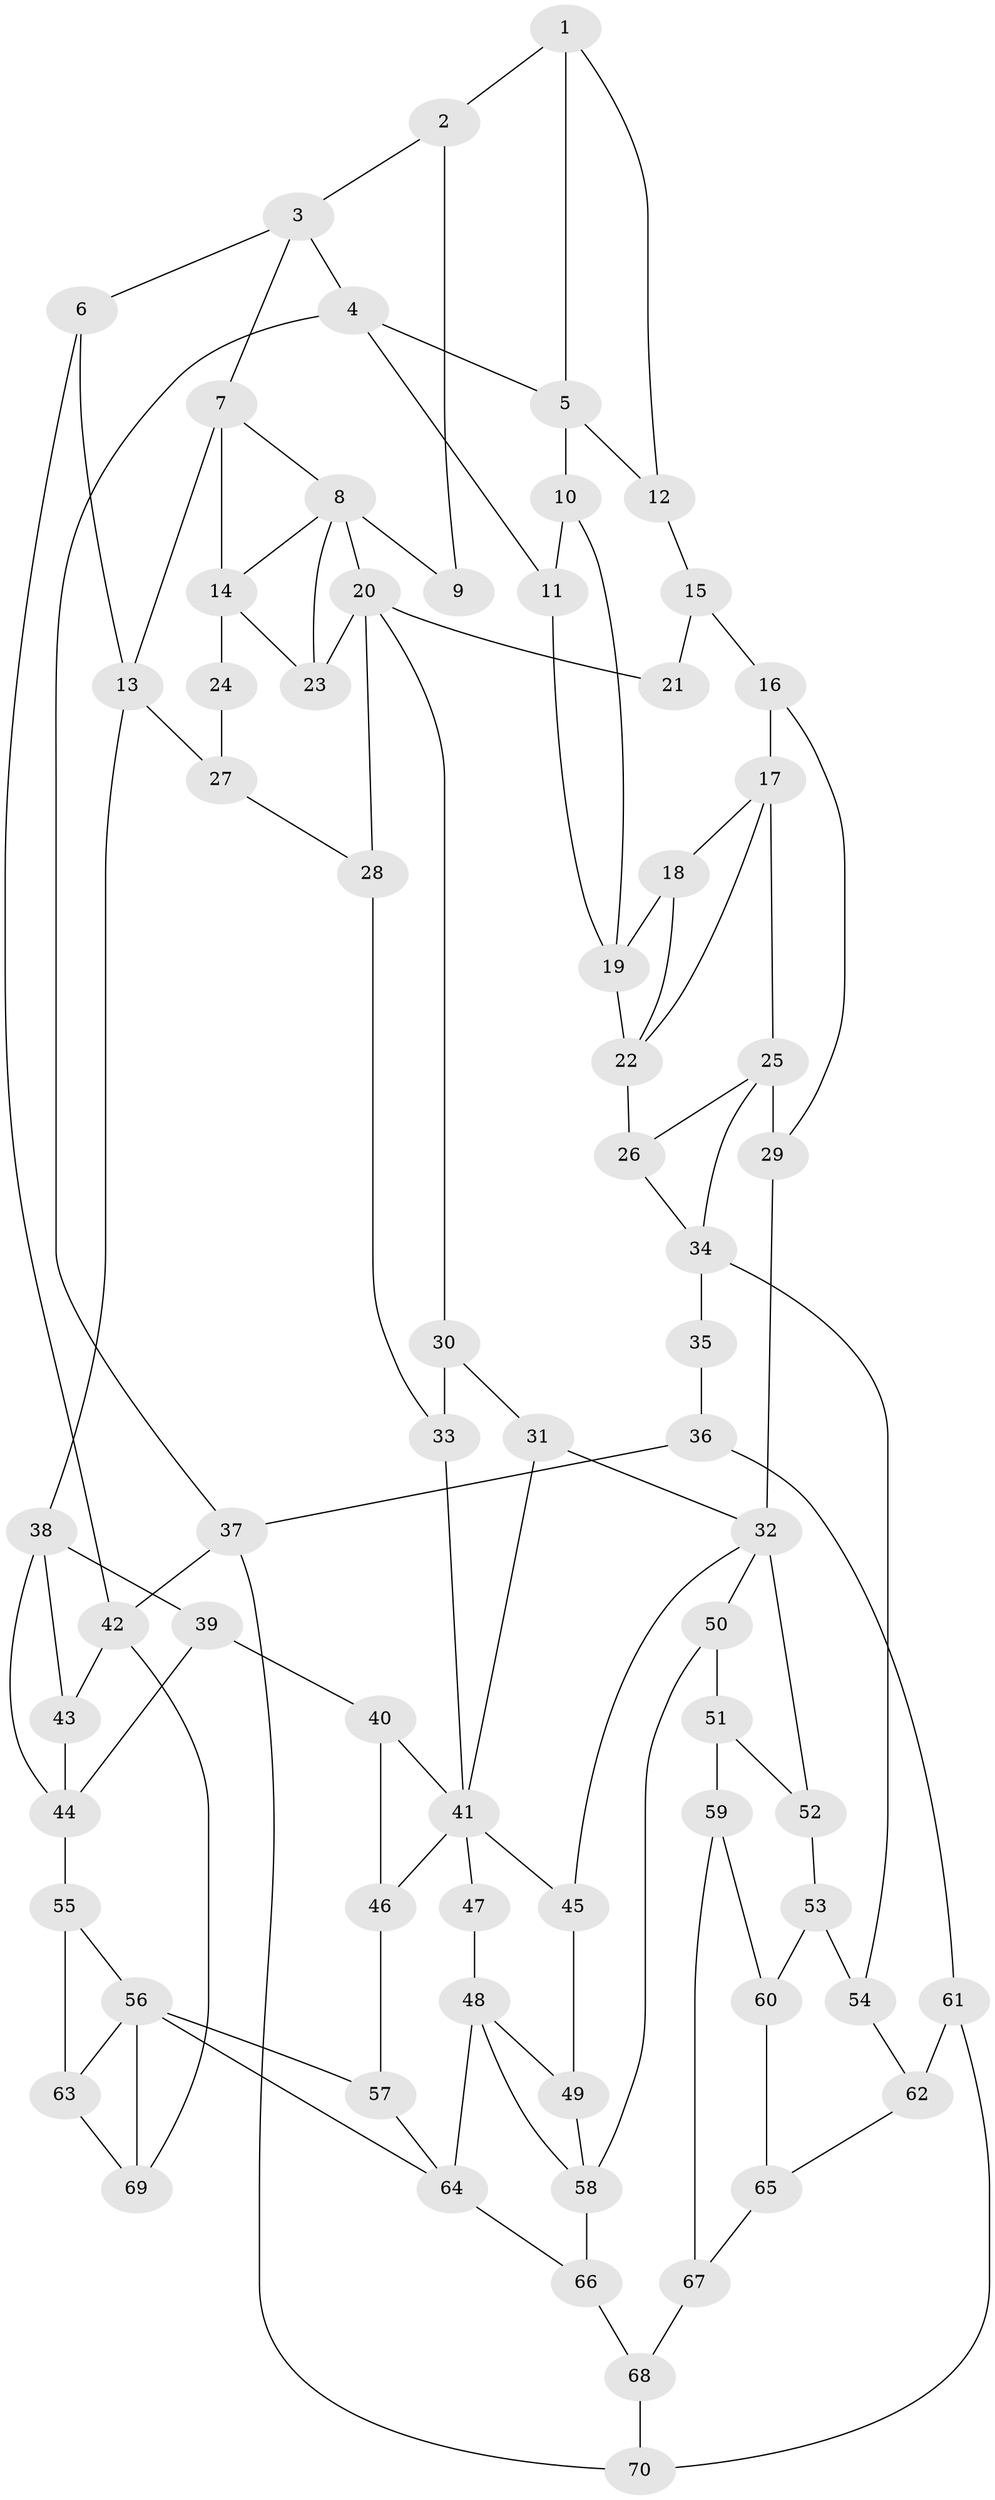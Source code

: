// original degree distribution, {3: 0.014388489208633094, 4: 0.2733812949640288, 6: 0.2517985611510791, 5: 0.460431654676259}
// Generated by graph-tools (version 1.1) at 2025/38/03/09/25 02:38:30]
// undirected, 70 vertices, 117 edges
graph export_dot {
graph [start="1"]
  node [color=gray90,style=filled];
  1;
  2;
  3;
  4;
  5;
  6;
  7;
  8;
  9;
  10;
  11;
  12;
  13;
  14;
  15;
  16;
  17;
  18;
  19;
  20;
  21;
  22;
  23;
  24;
  25;
  26;
  27;
  28;
  29;
  30;
  31;
  32;
  33;
  34;
  35;
  36;
  37;
  38;
  39;
  40;
  41;
  42;
  43;
  44;
  45;
  46;
  47;
  48;
  49;
  50;
  51;
  52;
  53;
  54;
  55;
  56;
  57;
  58;
  59;
  60;
  61;
  62;
  63;
  64;
  65;
  66;
  67;
  68;
  69;
  70;
  1 -- 2 [weight=2.0];
  1 -- 5 [weight=2.0];
  1 -- 12 [weight=1.0];
  2 -- 3 [weight=2.0];
  2 -- 9 [weight=2.0];
  3 -- 4 [weight=1.0];
  3 -- 6 [weight=2.0];
  3 -- 7 [weight=1.0];
  4 -- 5 [weight=1.0];
  4 -- 11 [weight=1.0];
  4 -- 37 [weight=1.0];
  5 -- 10 [weight=1.0];
  5 -- 12 [weight=1.0];
  6 -- 13 [weight=1.0];
  6 -- 42 [weight=1.0];
  7 -- 8 [weight=1.0];
  7 -- 13 [weight=1.0];
  7 -- 14 [weight=2.0];
  8 -- 9 [weight=2.0];
  8 -- 14 [weight=1.0];
  8 -- 20 [weight=1.0];
  8 -- 23 [weight=1.0];
  10 -- 11 [weight=1.0];
  10 -- 19 [weight=1.0];
  11 -- 19 [weight=1.0];
  12 -- 15 [weight=1.0];
  13 -- 27 [weight=1.0];
  13 -- 38 [weight=2.0];
  14 -- 23 [weight=1.0];
  14 -- 24 [weight=2.0];
  15 -- 16 [weight=1.0];
  15 -- 21 [weight=1.0];
  16 -- 17 [weight=1.0];
  16 -- 29 [weight=1.0];
  17 -- 18 [weight=1.0];
  17 -- 22 [weight=1.0];
  17 -- 25 [weight=2.0];
  18 -- 19 [weight=1.0];
  18 -- 22 [weight=1.0];
  19 -- 22 [weight=3.0];
  20 -- 21 [weight=2.0];
  20 -- 23 [weight=1.0];
  20 -- 28 [weight=1.0];
  20 -- 30 [weight=1.0];
  22 -- 26 [weight=1.0];
  24 -- 27 [weight=1.0];
  25 -- 26 [weight=1.0];
  25 -- 29 [weight=2.0];
  25 -- 34 [weight=1.0];
  26 -- 34 [weight=1.0];
  27 -- 28 [weight=1.0];
  28 -- 33 [weight=1.0];
  29 -- 32 [weight=2.0];
  30 -- 31 [weight=1.0];
  30 -- 33 [weight=1.0];
  31 -- 32 [weight=1.0];
  31 -- 41 [weight=1.0];
  32 -- 45 [weight=1.0];
  32 -- 50 [weight=1.0];
  32 -- 52 [weight=1.0];
  33 -- 41 [weight=1.0];
  34 -- 35 [weight=2.0];
  34 -- 54 [weight=1.0];
  35 -- 36 [weight=1.0];
  36 -- 37 [weight=1.0];
  36 -- 61 [weight=1.0];
  37 -- 42 [weight=1.0];
  37 -- 70 [weight=1.0];
  38 -- 39 [weight=1.0];
  38 -- 43 [weight=1.0];
  38 -- 44 [weight=2.0];
  39 -- 40 [weight=1.0];
  39 -- 44 [weight=1.0];
  40 -- 41 [weight=1.0];
  40 -- 46 [weight=1.0];
  41 -- 45 [weight=1.0];
  41 -- 46 [weight=1.0];
  41 -- 47 [weight=1.0];
  42 -- 43 [weight=1.0];
  42 -- 69 [weight=1.0];
  43 -- 44 [weight=1.0];
  44 -- 55 [weight=2.0];
  45 -- 49 [weight=1.0];
  46 -- 57 [weight=1.0];
  47 -- 48 [weight=2.0];
  48 -- 49 [weight=1.0];
  48 -- 58 [weight=1.0];
  48 -- 64 [weight=2.0];
  49 -- 58 [weight=1.0];
  50 -- 51 [weight=2.0];
  50 -- 58 [weight=2.0];
  51 -- 52 [weight=1.0];
  51 -- 59 [weight=2.0];
  52 -- 53 [weight=1.0];
  53 -- 54 [weight=1.0];
  53 -- 60 [weight=1.0];
  54 -- 62 [weight=1.0];
  55 -- 56 [weight=1.0];
  55 -- 63 [weight=3.0];
  56 -- 57 [weight=1.0];
  56 -- 63 [weight=2.0];
  56 -- 64 [weight=1.0];
  56 -- 69 [weight=1.0];
  57 -- 64 [weight=1.0];
  58 -- 66 [weight=1.0];
  59 -- 60 [weight=1.0];
  59 -- 67 [weight=1.0];
  60 -- 65 [weight=1.0];
  61 -- 62 [weight=4.0];
  61 -- 70 [weight=1.0];
  62 -- 65 [weight=1.0];
  63 -- 69 [weight=1.0];
  64 -- 66 [weight=1.0];
  65 -- 67 [weight=1.0];
  66 -- 68 [weight=1.0];
  67 -- 68 [weight=1.0];
  68 -- 70 [weight=1.0];
}
